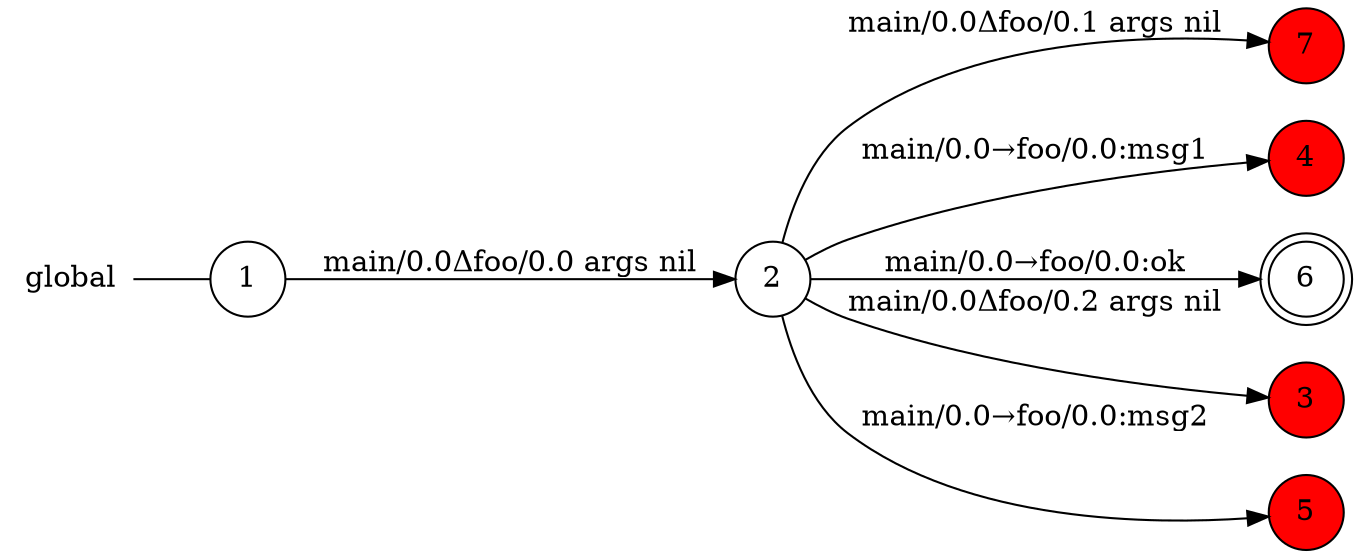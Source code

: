 digraph global {
	rankdir="LR";
	n_0 [label="global", shape="plaintext"];
	n_1 [id="1", shape=circle, label="1"];
	n_0 -> n_1 [arrowhead=none];
	n_2 [id="7", shape=circle, label="7", fillcolor="#FF0000FF", style=filled];
	n_3 [id="4", shape=circle, label="4", fillcolor="#FF0000FF", style=filled];
	n_4 [id="6", shape=doublecircle, label="6"];
	n_5 [id="3", shape=circle, label="3", fillcolor="#FF0000FF", style=filled];
	n_6 [id="2", shape=circle, label="2"];
	n_7 [id="5", shape=circle, label="5", fillcolor="#FF0000FF", style=filled];

	n_1 -> n_6 [id="[$e|0]", label="main/0.0Δfoo/0.0 args nil"];
	n_6 -> n_4 [id="[$e|4]", label="main/0.0→foo/0.0:ok"];
	n_6 -> n_3 [id="[$e|2]", label="main/0.0→foo/0.0:msg1"];
	n_6 -> n_7 [id="[$e|3]", label="main/0.0→foo/0.0:msg2"];
	n_6 -> n_5 [id="[$e|1]", label="main/0.0Δfoo/0.2 args nil"];
	n_6 -> n_2 [id="[$e|5]", label="main/0.0Δfoo/0.1 args nil"];
}
